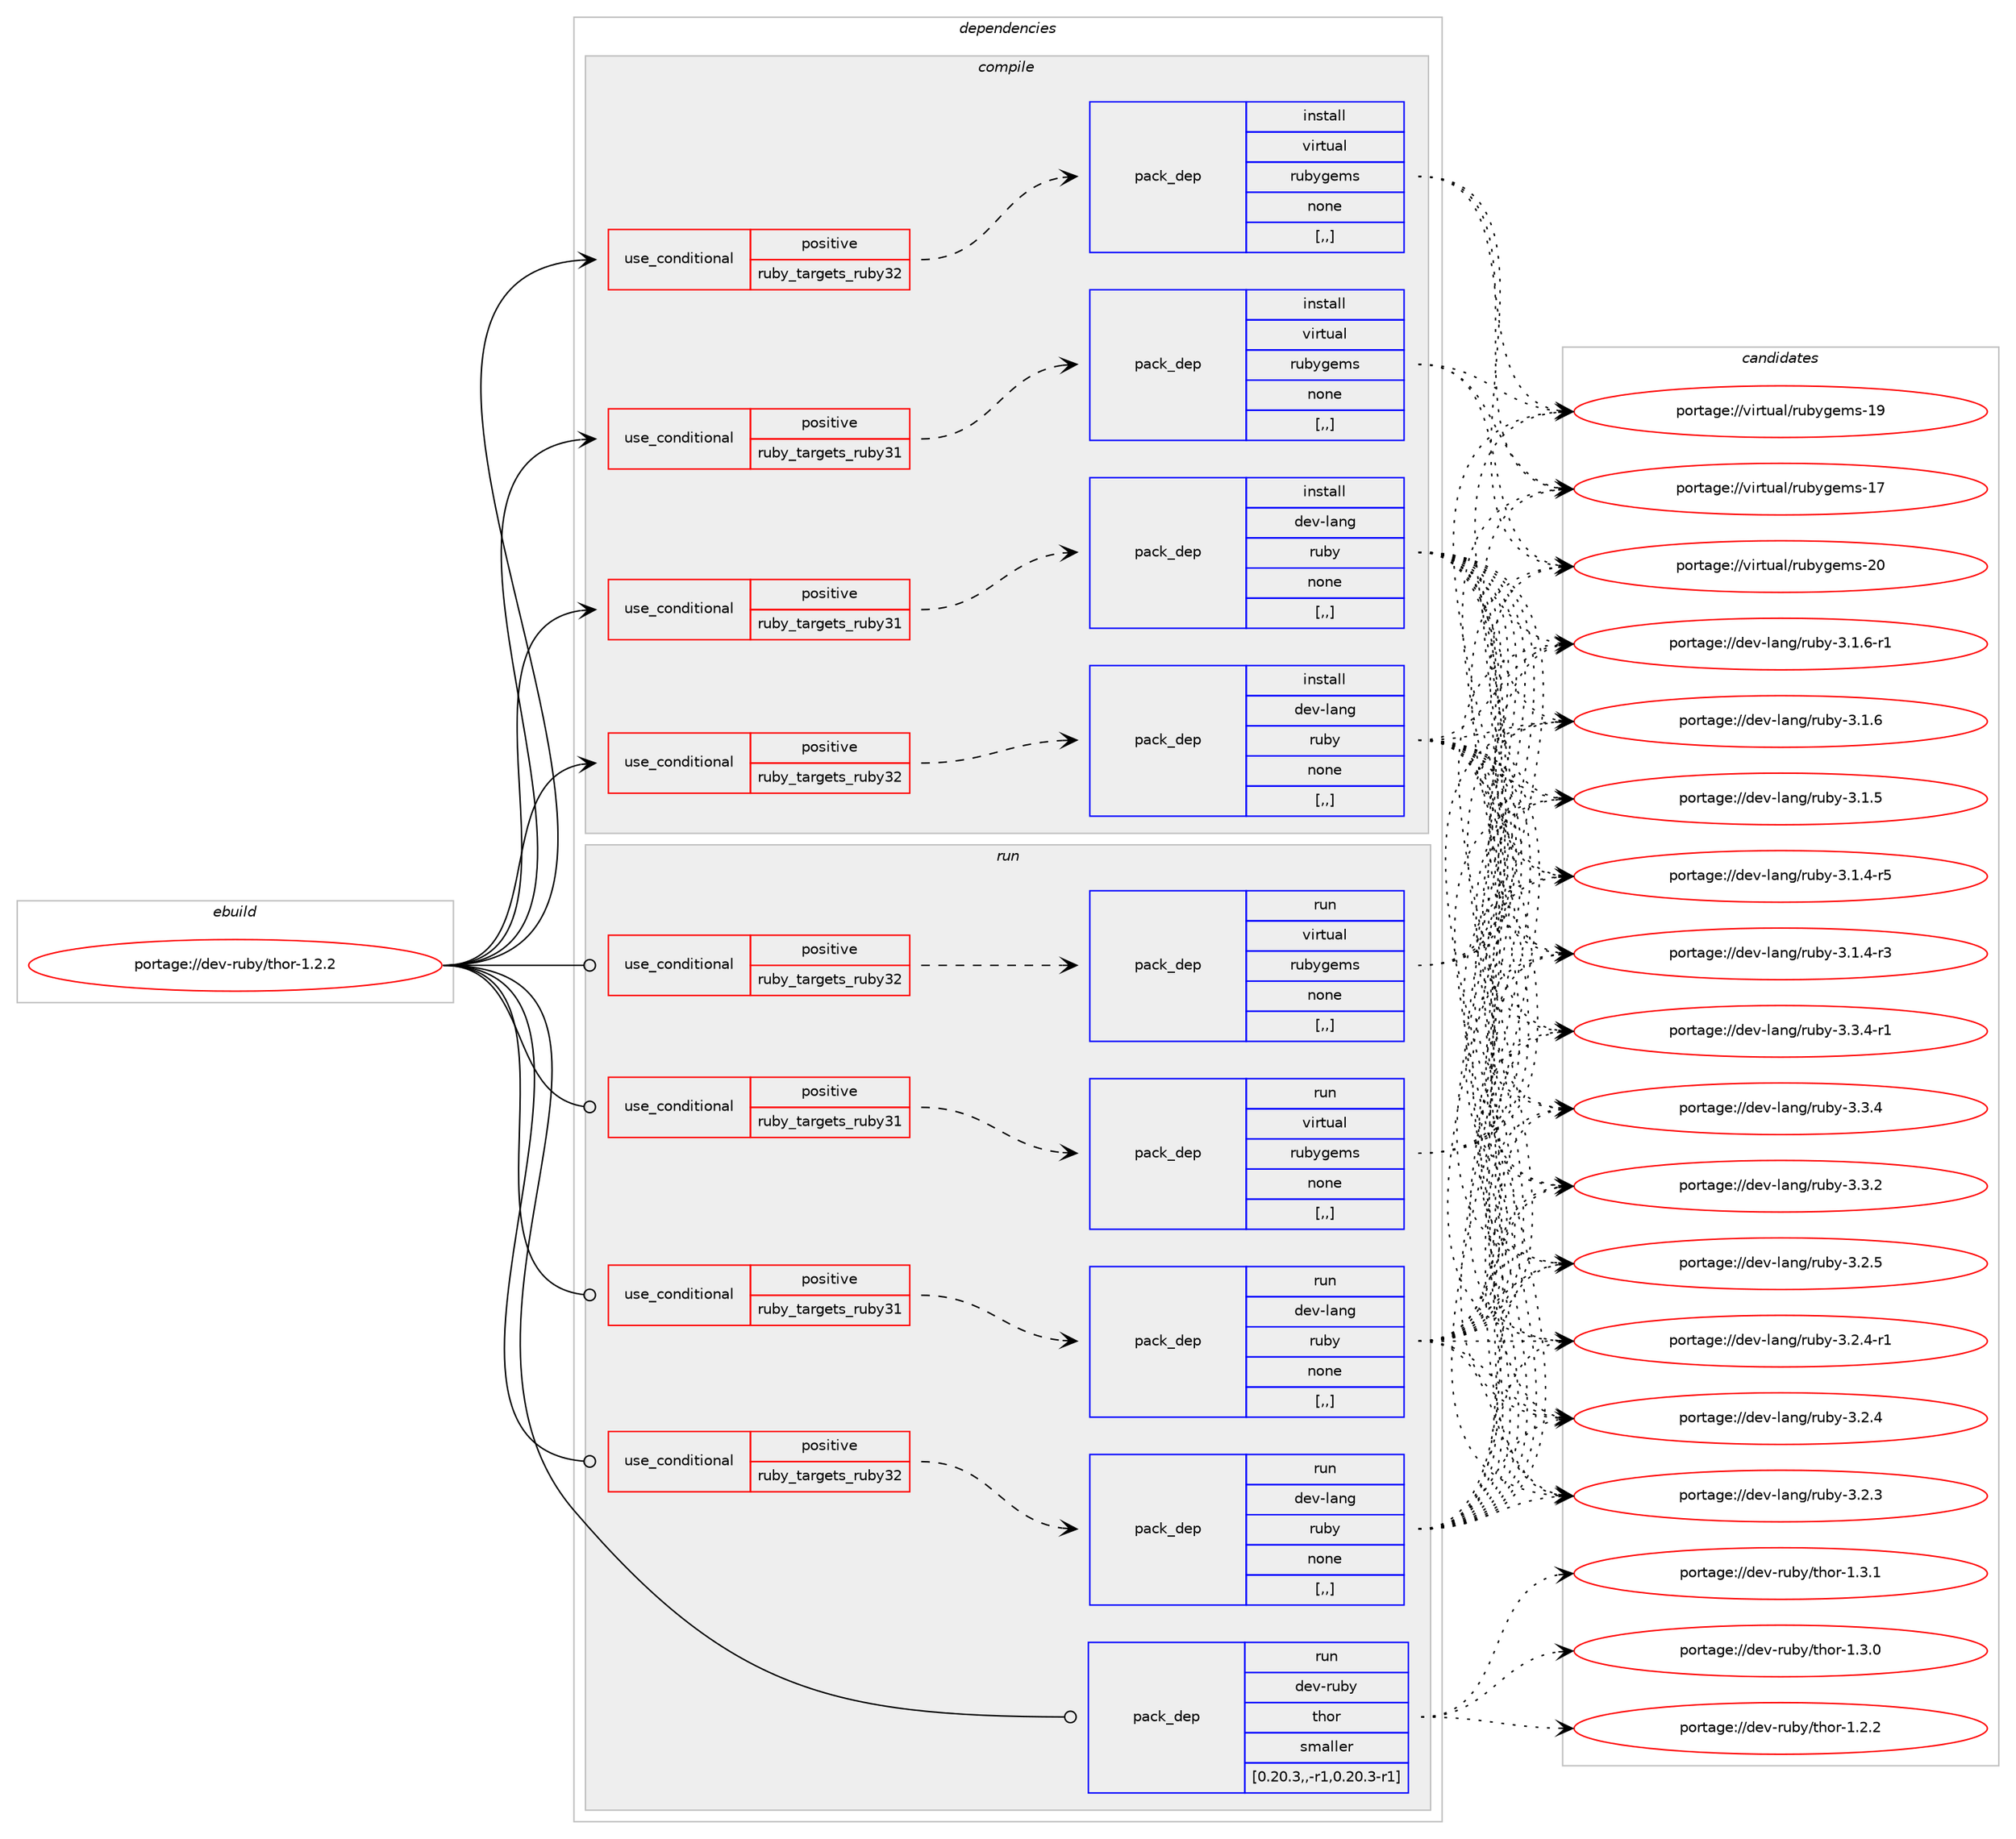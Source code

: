 digraph prolog {

# *************
# Graph options
# *************

newrank=true;
concentrate=true;
compound=true;
graph [rankdir=LR,fontname=Helvetica,fontsize=10,ranksep=1.5];#, ranksep=2.5, nodesep=0.2];
edge  [arrowhead=vee];
node  [fontname=Helvetica,fontsize=10];

# **********
# The ebuild
# **********

subgraph cluster_leftcol {
color=gray;
label=<<i>ebuild</i>>;
id [label="portage://dev-ruby/thor-1.2.2", color=red, width=4, href="../dev-ruby/thor-1.2.2.svg"];
}

# ****************
# The dependencies
# ****************

subgraph cluster_midcol {
color=gray;
label=<<i>dependencies</i>>;
subgraph cluster_compile {
fillcolor="#eeeeee";
style=filled;
label=<<i>compile</i>>;
subgraph cond57693 {
dependency205591 [label=<<TABLE BORDER="0" CELLBORDER="1" CELLSPACING="0" CELLPADDING="4"><TR><TD ROWSPAN="3" CELLPADDING="10">use_conditional</TD></TR><TR><TD>positive</TD></TR><TR><TD>ruby_targets_ruby31</TD></TR></TABLE>>, shape=none, color=red];
subgraph pack146510 {
dependency205592 [label=<<TABLE BORDER="0" CELLBORDER="1" CELLSPACING="0" CELLPADDING="4" WIDTH="220"><TR><TD ROWSPAN="6" CELLPADDING="30">pack_dep</TD></TR><TR><TD WIDTH="110">install</TD></TR><TR><TD>dev-lang</TD></TR><TR><TD>ruby</TD></TR><TR><TD>none</TD></TR><TR><TD>[,,]</TD></TR></TABLE>>, shape=none, color=blue];
}
dependency205591:e -> dependency205592:w [weight=20,style="dashed",arrowhead="vee"];
}
id:e -> dependency205591:w [weight=20,style="solid",arrowhead="vee"];
subgraph cond57694 {
dependency205593 [label=<<TABLE BORDER="0" CELLBORDER="1" CELLSPACING="0" CELLPADDING="4"><TR><TD ROWSPAN="3" CELLPADDING="10">use_conditional</TD></TR><TR><TD>positive</TD></TR><TR><TD>ruby_targets_ruby31</TD></TR></TABLE>>, shape=none, color=red];
subgraph pack146511 {
dependency205594 [label=<<TABLE BORDER="0" CELLBORDER="1" CELLSPACING="0" CELLPADDING="4" WIDTH="220"><TR><TD ROWSPAN="6" CELLPADDING="30">pack_dep</TD></TR><TR><TD WIDTH="110">install</TD></TR><TR><TD>virtual</TD></TR><TR><TD>rubygems</TD></TR><TR><TD>none</TD></TR><TR><TD>[,,]</TD></TR></TABLE>>, shape=none, color=blue];
}
dependency205593:e -> dependency205594:w [weight=20,style="dashed",arrowhead="vee"];
}
id:e -> dependency205593:w [weight=20,style="solid",arrowhead="vee"];
subgraph cond57695 {
dependency205595 [label=<<TABLE BORDER="0" CELLBORDER="1" CELLSPACING="0" CELLPADDING="4"><TR><TD ROWSPAN="3" CELLPADDING="10">use_conditional</TD></TR><TR><TD>positive</TD></TR><TR><TD>ruby_targets_ruby32</TD></TR></TABLE>>, shape=none, color=red];
subgraph pack146512 {
dependency205596 [label=<<TABLE BORDER="0" CELLBORDER="1" CELLSPACING="0" CELLPADDING="4" WIDTH="220"><TR><TD ROWSPAN="6" CELLPADDING="30">pack_dep</TD></TR><TR><TD WIDTH="110">install</TD></TR><TR><TD>dev-lang</TD></TR><TR><TD>ruby</TD></TR><TR><TD>none</TD></TR><TR><TD>[,,]</TD></TR></TABLE>>, shape=none, color=blue];
}
dependency205595:e -> dependency205596:w [weight=20,style="dashed",arrowhead="vee"];
}
id:e -> dependency205595:w [weight=20,style="solid",arrowhead="vee"];
subgraph cond57696 {
dependency205597 [label=<<TABLE BORDER="0" CELLBORDER="1" CELLSPACING="0" CELLPADDING="4"><TR><TD ROWSPAN="3" CELLPADDING="10">use_conditional</TD></TR><TR><TD>positive</TD></TR><TR><TD>ruby_targets_ruby32</TD></TR></TABLE>>, shape=none, color=red];
subgraph pack146513 {
dependency205598 [label=<<TABLE BORDER="0" CELLBORDER="1" CELLSPACING="0" CELLPADDING="4" WIDTH="220"><TR><TD ROWSPAN="6" CELLPADDING="30">pack_dep</TD></TR><TR><TD WIDTH="110">install</TD></TR><TR><TD>virtual</TD></TR><TR><TD>rubygems</TD></TR><TR><TD>none</TD></TR><TR><TD>[,,]</TD></TR></TABLE>>, shape=none, color=blue];
}
dependency205597:e -> dependency205598:w [weight=20,style="dashed",arrowhead="vee"];
}
id:e -> dependency205597:w [weight=20,style="solid",arrowhead="vee"];
}
subgraph cluster_compileandrun {
fillcolor="#eeeeee";
style=filled;
label=<<i>compile and run</i>>;
}
subgraph cluster_run {
fillcolor="#eeeeee";
style=filled;
label=<<i>run</i>>;
subgraph cond57697 {
dependency205599 [label=<<TABLE BORDER="0" CELLBORDER="1" CELLSPACING="0" CELLPADDING="4"><TR><TD ROWSPAN="3" CELLPADDING="10">use_conditional</TD></TR><TR><TD>positive</TD></TR><TR><TD>ruby_targets_ruby31</TD></TR></TABLE>>, shape=none, color=red];
subgraph pack146514 {
dependency205600 [label=<<TABLE BORDER="0" CELLBORDER="1" CELLSPACING="0" CELLPADDING="4" WIDTH="220"><TR><TD ROWSPAN="6" CELLPADDING="30">pack_dep</TD></TR><TR><TD WIDTH="110">run</TD></TR><TR><TD>dev-lang</TD></TR><TR><TD>ruby</TD></TR><TR><TD>none</TD></TR><TR><TD>[,,]</TD></TR></TABLE>>, shape=none, color=blue];
}
dependency205599:e -> dependency205600:w [weight=20,style="dashed",arrowhead="vee"];
}
id:e -> dependency205599:w [weight=20,style="solid",arrowhead="odot"];
subgraph cond57698 {
dependency205601 [label=<<TABLE BORDER="0" CELLBORDER="1" CELLSPACING="0" CELLPADDING="4"><TR><TD ROWSPAN="3" CELLPADDING="10">use_conditional</TD></TR><TR><TD>positive</TD></TR><TR><TD>ruby_targets_ruby31</TD></TR></TABLE>>, shape=none, color=red];
subgraph pack146515 {
dependency205602 [label=<<TABLE BORDER="0" CELLBORDER="1" CELLSPACING="0" CELLPADDING="4" WIDTH="220"><TR><TD ROWSPAN="6" CELLPADDING="30">pack_dep</TD></TR><TR><TD WIDTH="110">run</TD></TR><TR><TD>virtual</TD></TR><TR><TD>rubygems</TD></TR><TR><TD>none</TD></TR><TR><TD>[,,]</TD></TR></TABLE>>, shape=none, color=blue];
}
dependency205601:e -> dependency205602:w [weight=20,style="dashed",arrowhead="vee"];
}
id:e -> dependency205601:w [weight=20,style="solid",arrowhead="odot"];
subgraph cond57699 {
dependency205603 [label=<<TABLE BORDER="0" CELLBORDER="1" CELLSPACING="0" CELLPADDING="4"><TR><TD ROWSPAN="3" CELLPADDING="10">use_conditional</TD></TR><TR><TD>positive</TD></TR><TR><TD>ruby_targets_ruby32</TD></TR></TABLE>>, shape=none, color=red];
subgraph pack146516 {
dependency205604 [label=<<TABLE BORDER="0" CELLBORDER="1" CELLSPACING="0" CELLPADDING="4" WIDTH="220"><TR><TD ROWSPAN="6" CELLPADDING="30">pack_dep</TD></TR><TR><TD WIDTH="110">run</TD></TR><TR><TD>dev-lang</TD></TR><TR><TD>ruby</TD></TR><TR><TD>none</TD></TR><TR><TD>[,,]</TD></TR></TABLE>>, shape=none, color=blue];
}
dependency205603:e -> dependency205604:w [weight=20,style="dashed",arrowhead="vee"];
}
id:e -> dependency205603:w [weight=20,style="solid",arrowhead="odot"];
subgraph cond57700 {
dependency205605 [label=<<TABLE BORDER="0" CELLBORDER="1" CELLSPACING="0" CELLPADDING="4"><TR><TD ROWSPAN="3" CELLPADDING="10">use_conditional</TD></TR><TR><TD>positive</TD></TR><TR><TD>ruby_targets_ruby32</TD></TR></TABLE>>, shape=none, color=red];
subgraph pack146517 {
dependency205606 [label=<<TABLE BORDER="0" CELLBORDER="1" CELLSPACING="0" CELLPADDING="4" WIDTH="220"><TR><TD ROWSPAN="6" CELLPADDING="30">pack_dep</TD></TR><TR><TD WIDTH="110">run</TD></TR><TR><TD>virtual</TD></TR><TR><TD>rubygems</TD></TR><TR><TD>none</TD></TR><TR><TD>[,,]</TD></TR></TABLE>>, shape=none, color=blue];
}
dependency205605:e -> dependency205606:w [weight=20,style="dashed",arrowhead="vee"];
}
id:e -> dependency205605:w [weight=20,style="solid",arrowhead="odot"];
subgraph pack146518 {
dependency205607 [label=<<TABLE BORDER="0" CELLBORDER="1" CELLSPACING="0" CELLPADDING="4" WIDTH="220"><TR><TD ROWSPAN="6" CELLPADDING="30">pack_dep</TD></TR><TR><TD WIDTH="110">run</TD></TR><TR><TD>dev-ruby</TD></TR><TR><TD>thor</TD></TR><TR><TD>smaller</TD></TR><TR><TD>[0.20.3,,-r1,0.20.3-r1]</TD></TR></TABLE>>, shape=none, color=blue];
}
id:e -> dependency205607:w [weight=20,style="solid",arrowhead="odot"];
}
}

# **************
# The candidates
# **************

subgraph cluster_choices {
rank=same;
color=gray;
label=<<i>candidates</i>>;

subgraph choice146510 {
color=black;
nodesep=1;
choice100101118451089711010347114117981214551465146524511449 [label="portage://dev-lang/ruby-3.3.4-r1", color=red, width=4,href="../dev-lang/ruby-3.3.4-r1.svg"];
choice10010111845108971101034711411798121455146514652 [label="portage://dev-lang/ruby-3.3.4", color=red, width=4,href="../dev-lang/ruby-3.3.4.svg"];
choice10010111845108971101034711411798121455146514650 [label="portage://dev-lang/ruby-3.3.2", color=red, width=4,href="../dev-lang/ruby-3.3.2.svg"];
choice10010111845108971101034711411798121455146504653 [label="portage://dev-lang/ruby-3.2.5", color=red, width=4,href="../dev-lang/ruby-3.2.5.svg"];
choice100101118451089711010347114117981214551465046524511449 [label="portage://dev-lang/ruby-3.2.4-r1", color=red, width=4,href="../dev-lang/ruby-3.2.4-r1.svg"];
choice10010111845108971101034711411798121455146504652 [label="portage://dev-lang/ruby-3.2.4", color=red, width=4,href="../dev-lang/ruby-3.2.4.svg"];
choice10010111845108971101034711411798121455146504651 [label="portage://dev-lang/ruby-3.2.3", color=red, width=4,href="../dev-lang/ruby-3.2.3.svg"];
choice100101118451089711010347114117981214551464946544511449 [label="portage://dev-lang/ruby-3.1.6-r1", color=red, width=4,href="../dev-lang/ruby-3.1.6-r1.svg"];
choice10010111845108971101034711411798121455146494654 [label="portage://dev-lang/ruby-3.1.6", color=red, width=4,href="../dev-lang/ruby-3.1.6.svg"];
choice10010111845108971101034711411798121455146494653 [label="portage://dev-lang/ruby-3.1.5", color=red, width=4,href="../dev-lang/ruby-3.1.5.svg"];
choice100101118451089711010347114117981214551464946524511453 [label="portage://dev-lang/ruby-3.1.4-r5", color=red, width=4,href="../dev-lang/ruby-3.1.4-r5.svg"];
choice100101118451089711010347114117981214551464946524511451 [label="portage://dev-lang/ruby-3.1.4-r3", color=red, width=4,href="../dev-lang/ruby-3.1.4-r3.svg"];
dependency205592:e -> choice100101118451089711010347114117981214551465146524511449:w [style=dotted,weight="100"];
dependency205592:e -> choice10010111845108971101034711411798121455146514652:w [style=dotted,weight="100"];
dependency205592:e -> choice10010111845108971101034711411798121455146514650:w [style=dotted,weight="100"];
dependency205592:e -> choice10010111845108971101034711411798121455146504653:w [style=dotted,weight="100"];
dependency205592:e -> choice100101118451089711010347114117981214551465046524511449:w [style=dotted,weight="100"];
dependency205592:e -> choice10010111845108971101034711411798121455146504652:w [style=dotted,weight="100"];
dependency205592:e -> choice10010111845108971101034711411798121455146504651:w [style=dotted,weight="100"];
dependency205592:e -> choice100101118451089711010347114117981214551464946544511449:w [style=dotted,weight="100"];
dependency205592:e -> choice10010111845108971101034711411798121455146494654:w [style=dotted,weight="100"];
dependency205592:e -> choice10010111845108971101034711411798121455146494653:w [style=dotted,weight="100"];
dependency205592:e -> choice100101118451089711010347114117981214551464946524511453:w [style=dotted,weight="100"];
dependency205592:e -> choice100101118451089711010347114117981214551464946524511451:w [style=dotted,weight="100"];
}
subgraph choice146511 {
color=black;
nodesep=1;
choice118105114116117971084711411798121103101109115455048 [label="portage://virtual/rubygems-20", color=red, width=4,href="../virtual/rubygems-20.svg"];
choice118105114116117971084711411798121103101109115454957 [label="portage://virtual/rubygems-19", color=red, width=4,href="../virtual/rubygems-19.svg"];
choice118105114116117971084711411798121103101109115454955 [label="portage://virtual/rubygems-17", color=red, width=4,href="../virtual/rubygems-17.svg"];
dependency205594:e -> choice118105114116117971084711411798121103101109115455048:w [style=dotted,weight="100"];
dependency205594:e -> choice118105114116117971084711411798121103101109115454957:w [style=dotted,weight="100"];
dependency205594:e -> choice118105114116117971084711411798121103101109115454955:w [style=dotted,weight="100"];
}
subgraph choice146512 {
color=black;
nodesep=1;
choice100101118451089711010347114117981214551465146524511449 [label="portage://dev-lang/ruby-3.3.4-r1", color=red, width=4,href="../dev-lang/ruby-3.3.4-r1.svg"];
choice10010111845108971101034711411798121455146514652 [label="portage://dev-lang/ruby-3.3.4", color=red, width=4,href="../dev-lang/ruby-3.3.4.svg"];
choice10010111845108971101034711411798121455146514650 [label="portage://dev-lang/ruby-3.3.2", color=red, width=4,href="../dev-lang/ruby-3.3.2.svg"];
choice10010111845108971101034711411798121455146504653 [label="portage://dev-lang/ruby-3.2.5", color=red, width=4,href="../dev-lang/ruby-3.2.5.svg"];
choice100101118451089711010347114117981214551465046524511449 [label="portage://dev-lang/ruby-3.2.4-r1", color=red, width=4,href="../dev-lang/ruby-3.2.4-r1.svg"];
choice10010111845108971101034711411798121455146504652 [label="portage://dev-lang/ruby-3.2.4", color=red, width=4,href="../dev-lang/ruby-3.2.4.svg"];
choice10010111845108971101034711411798121455146504651 [label="portage://dev-lang/ruby-3.2.3", color=red, width=4,href="../dev-lang/ruby-3.2.3.svg"];
choice100101118451089711010347114117981214551464946544511449 [label="portage://dev-lang/ruby-3.1.6-r1", color=red, width=4,href="../dev-lang/ruby-3.1.6-r1.svg"];
choice10010111845108971101034711411798121455146494654 [label="portage://dev-lang/ruby-3.1.6", color=red, width=4,href="../dev-lang/ruby-3.1.6.svg"];
choice10010111845108971101034711411798121455146494653 [label="portage://dev-lang/ruby-3.1.5", color=red, width=4,href="../dev-lang/ruby-3.1.5.svg"];
choice100101118451089711010347114117981214551464946524511453 [label="portage://dev-lang/ruby-3.1.4-r5", color=red, width=4,href="../dev-lang/ruby-3.1.4-r5.svg"];
choice100101118451089711010347114117981214551464946524511451 [label="portage://dev-lang/ruby-3.1.4-r3", color=red, width=4,href="../dev-lang/ruby-3.1.4-r3.svg"];
dependency205596:e -> choice100101118451089711010347114117981214551465146524511449:w [style=dotted,weight="100"];
dependency205596:e -> choice10010111845108971101034711411798121455146514652:w [style=dotted,weight="100"];
dependency205596:e -> choice10010111845108971101034711411798121455146514650:w [style=dotted,weight="100"];
dependency205596:e -> choice10010111845108971101034711411798121455146504653:w [style=dotted,weight="100"];
dependency205596:e -> choice100101118451089711010347114117981214551465046524511449:w [style=dotted,weight="100"];
dependency205596:e -> choice10010111845108971101034711411798121455146504652:w [style=dotted,weight="100"];
dependency205596:e -> choice10010111845108971101034711411798121455146504651:w [style=dotted,weight="100"];
dependency205596:e -> choice100101118451089711010347114117981214551464946544511449:w [style=dotted,weight="100"];
dependency205596:e -> choice10010111845108971101034711411798121455146494654:w [style=dotted,weight="100"];
dependency205596:e -> choice10010111845108971101034711411798121455146494653:w [style=dotted,weight="100"];
dependency205596:e -> choice100101118451089711010347114117981214551464946524511453:w [style=dotted,weight="100"];
dependency205596:e -> choice100101118451089711010347114117981214551464946524511451:w [style=dotted,weight="100"];
}
subgraph choice146513 {
color=black;
nodesep=1;
choice118105114116117971084711411798121103101109115455048 [label="portage://virtual/rubygems-20", color=red, width=4,href="../virtual/rubygems-20.svg"];
choice118105114116117971084711411798121103101109115454957 [label="portage://virtual/rubygems-19", color=red, width=4,href="../virtual/rubygems-19.svg"];
choice118105114116117971084711411798121103101109115454955 [label="portage://virtual/rubygems-17", color=red, width=4,href="../virtual/rubygems-17.svg"];
dependency205598:e -> choice118105114116117971084711411798121103101109115455048:w [style=dotted,weight="100"];
dependency205598:e -> choice118105114116117971084711411798121103101109115454957:w [style=dotted,weight="100"];
dependency205598:e -> choice118105114116117971084711411798121103101109115454955:w [style=dotted,weight="100"];
}
subgraph choice146514 {
color=black;
nodesep=1;
choice100101118451089711010347114117981214551465146524511449 [label="portage://dev-lang/ruby-3.3.4-r1", color=red, width=4,href="../dev-lang/ruby-3.3.4-r1.svg"];
choice10010111845108971101034711411798121455146514652 [label="portage://dev-lang/ruby-3.3.4", color=red, width=4,href="../dev-lang/ruby-3.3.4.svg"];
choice10010111845108971101034711411798121455146514650 [label="portage://dev-lang/ruby-3.3.2", color=red, width=4,href="../dev-lang/ruby-3.3.2.svg"];
choice10010111845108971101034711411798121455146504653 [label="portage://dev-lang/ruby-3.2.5", color=red, width=4,href="../dev-lang/ruby-3.2.5.svg"];
choice100101118451089711010347114117981214551465046524511449 [label="portage://dev-lang/ruby-3.2.4-r1", color=red, width=4,href="../dev-lang/ruby-3.2.4-r1.svg"];
choice10010111845108971101034711411798121455146504652 [label="portage://dev-lang/ruby-3.2.4", color=red, width=4,href="../dev-lang/ruby-3.2.4.svg"];
choice10010111845108971101034711411798121455146504651 [label="portage://dev-lang/ruby-3.2.3", color=red, width=4,href="../dev-lang/ruby-3.2.3.svg"];
choice100101118451089711010347114117981214551464946544511449 [label="portage://dev-lang/ruby-3.1.6-r1", color=red, width=4,href="../dev-lang/ruby-3.1.6-r1.svg"];
choice10010111845108971101034711411798121455146494654 [label="portage://dev-lang/ruby-3.1.6", color=red, width=4,href="../dev-lang/ruby-3.1.6.svg"];
choice10010111845108971101034711411798121455146494653 [label="portage://dev-lang/ruby-3.1.5", color=red, width=4,href="../dev-lang/ruby-3.1.5.svg"];
choice100101118451089711010347114117981214551464946524511453 [label="portage://dev-lang/ruby-3.1.4-r5", color=red, width=4,href="../dev-lang/ruby-3.1.4-r5.svg"];
choice100101118451089711010347114117981214551464946524511451 [label="portage://dev-lang/ruby-3.1.4-r3", color=red, width=4,href="../dev-lang/ruby-3.1.4-r3.svg"];
dependency205600:e -> choice100101118451089711010347114117981214551465146524511449:w [style=dotted,weight="100"];
dependency205600:e -> choice10010111845108971101034711411798121455146514652:w [style=dotted,weight="100"];
dependency205600:e -> choice10010111845108971101034711411798121455146514650:w [style=dotted,weight="100"];
dependency205600:e -> choice10010111845108971101034711411798121455146504653:w [style=dotted,weight="100"];
dependency205600:e -> choice100101118451089711010347114117981214551465046524511449:w [style=dotted,weight="100"];
dependency205600:e -> choice10010111845108971101034711411798121455146504652:w [style=dotted,weight="100"];
dependency205600:e -> choice10010111845108971101034711411798121455146504651:w [style=dotted,weight="100"];
dependency205600:e -> choice100101118451089711010347114117981214551464946544511449:w [style=dotted,weight="100"];
dependency205600:e -> choice10010111845108971101034711411798121455146494654:w [style=dotted,weight="100"];
dependency205600:e -> choice10010111845108971101034711411798121455146494653:w [style=dotted,weight="100"];
dependency205600:e -> choice100101118451089711010347114117981214551464946524511453:w [style=dotted,weight="100"];
dependency205600:e -> choice100101118451089711010347114117981214551464946524511451:w [style=dotted,weight="100"];
}
subgraph choice146515 {
color=black;
nodesep=1;
choice118105114116117971084711411798121103101109115455048 [label="portage://virtual/rubygems-20", color=red, width=4,href="../virtual/rubygems-20.svg"];
choice118105114116117971084711411798121103101109115454957 [label="portage://virtual/rubygems-19", color=red, width=4,href="../virtual/rubygems-19.svg"];
choice118105114116117971084711411798121103101109115454955 [label="portage://virtual/rubygems-17", color=red, width=4,href="../virtual/rubygems-17.svg"];
dependency205602:e -> choice118105114116117971084711411798121103101109115455048:w [style=dotted,weight="100"];
dependency205602:e -> choice118105114116117971084711411798121103101109115454957:w [style=dotted,weight="100"];
dependency205602:e -> choice118105114116117971084711411798121103101109115454955:w [style=dotted,weight="100"];
}
subgraph choice146516 {
color=black;
nodesep=1;
choice100101118451089711010347114117981214551465146524511449 [label="portage://dev-lang/ruby-3.3.4-r1", color=red, width=4,href="../dev-lang/ruby-3.3.4-r1.svg"];
choice10010111845108971101034711411798121455146514652 [label="portage://dev-lang/ruby-3.3.4", color=red, width=4,href="../dev-lang/ruby-3.3.4.svg"];
choice10010111845108971101034711411798121455146514650 [label="portage://dev-lang/ruby-3.3.2", color=red, width=4,href="../dev-lang/ruby-3.3.2.svg"];
choice10010111845108971101034711411798121455146504653 [label="portage://dev-lang/ruby-3.2.5", color=red, width=4,href="../dev-lang/ruby-3.2.5.svg"];
choice100101118451089711010347114117981214551465046524511449 [label="portage://dev-lang/ruby-3.2.4-r1", color=red, width=4,href="../dev-lang/ruby-3.2.4-r1.svg"];
choice10010111845108971101034711411798121455146504652 [label="portage://dev-lang/ruby-3.2.4", color=red, width=4,href="../dev-lang/ruby-3.2.4.svg"];
choice10010111845108971101034711411798121455146504651 [label="portage://dev-lang/ruby-3.2.3", color=red, width=4,href="../dev-lang/ruby-3.2.3.svg"];
choice100101118451089711010347114117981214551464946544511449 [label="portage://dev-lang/ruby-3.1.6-r1", color=red, width=4,href="../dev-lang/ruby-3.1.6-r1.svg"];
choice10010111845108971101034711411798121455146494654 [label="portage://dev-lang/ruby-3.1.6", color=red, width=4,href="../dev-lang/ruby-3.1.6.svg"];
choice10010111845108971101034711411798121455146494653 [label="portage://dev-lang/ruby-3.1.5", color=red, width=4,href="../dev-lang/ruby-3.1.5.svg"];
choice100101118451089711010347114117981214551464946524511453 [label="portage://dev-lang/ruby-3.1.4-r5", color=red, width=4,href="../dev-lang/ruby-3.1.4-r5.svg"];
choice100101118451089711010347114117981214551464946524511451 [label="portage://dev-lang/ruby-3.1.4-r3", color=red, width=4,href="../dev-lang/ruby-3.1.4-r3.svg"];
dependency205604:e -> choice100101118451089711010347114117981214551465146524511449:w [style=dotted,weight="100"];
dependency205604:e -> choice10010111845108971101034711411798121455146514652:w [style=dotted,weight="100"];
dependency205604:e -> choice10010111845108971101034711411798121455146514650:w [style=dotted,weight="100"];
dependency205604:e -> choice10010111845108971101034711411798121455146504653:w [style=dotted,weight="100"];
dependency205604:e -> choice100101118451089711010347114117981214551465046524511449:w [style=dotted,weight="100"];
dependency205604:e -> choice10010111845108971101034711411798121455146504652:w [style=dotted,weight="100"];
dependency205604:e -> choice10010111845108971101034711411798121455146504651:w [style=dotted,weight="100"];
dependency205604:e -> choice100101118451089711010347114117981214551464946544511449:w [style=dotted,weight="100"];
dependency205604:e -> choice10010111845108971101034711411798121455146494654:w [style=dotted,weight="100"];
dependency205604:e -> choice10010111845108971101034711411798121455146494653:w [style=dotted,weight="100"];
dependency205604:e -> choice100101118451089711010347114117981214551464946524511453:w [style=dotted,weight="100"];
dependency205604:e -> choice100101118451089711010347114117981214551464946524511451:w [style=dotted,weight="100"];
}
subgraph choice146517 {
color=black;
nodesep=1;
choice118105114116117971084711411798121103101109115455048 [label="portage://virtual/rubygems-20", color=red, width=4,href="../virtual/rubygems-20.svg"];
choice118105114116117971084711411798121103101109115454957 [label="portage://virtual/rubygems-19", color=red, width=4,href="../virtual/rubygems-19.svg"];
choice118105114116117971084711411798121103101109115454955 [label="portage://virtual/rubygems-17", color=red, width=4,href="../virtual/rubygems-17.svg"];
dependency205606:e -> choice118105114116117971084711411798121103101109115455048:w [style=dotted,weight="100"];
dependency205606:e -> choice118105114116117971084711411798121103101109115454957:w [style=dotted,weight="100"];
dependency205606:e -> choice118105114116117971084711411798121103101109115454955:w [style=dotted,weight="100"];
}
subgraph choice146518 {
color=black;
nodesep=1;
choice100101118451141179812147116104111114454946514649 [label="portage://dev-ruby/thor-1.3.1", color=red, width=4,href="../dev-ruby/thor-1.3.1.svg"];
choice100101118451141179812147116104111114454946514648 [label="portage://dev-ruby/thor-1.3.0", color=red, width=4,href="../dev-ruby/thor-1.3.0.svg"];
choice100101118451141179812147116104111114454946504650 [label="portage://dev-ruby/thor-1.2.2", color=red, width=4,href="../dev-ruby/thor-1.2.2.svg"];
dependency205607:e -> choice100101118451141179812147116104111114454946514649:w [style=dotted,weight="100"];
dependency205607:e -> choice100101118451141179812147116104111114454946514648:w [style=dotted,weight="100"];
dependency205607:e -> choice100101118451141179812147116104111114454946504650:w [style=dotted,weight="100"];
}
}

}
